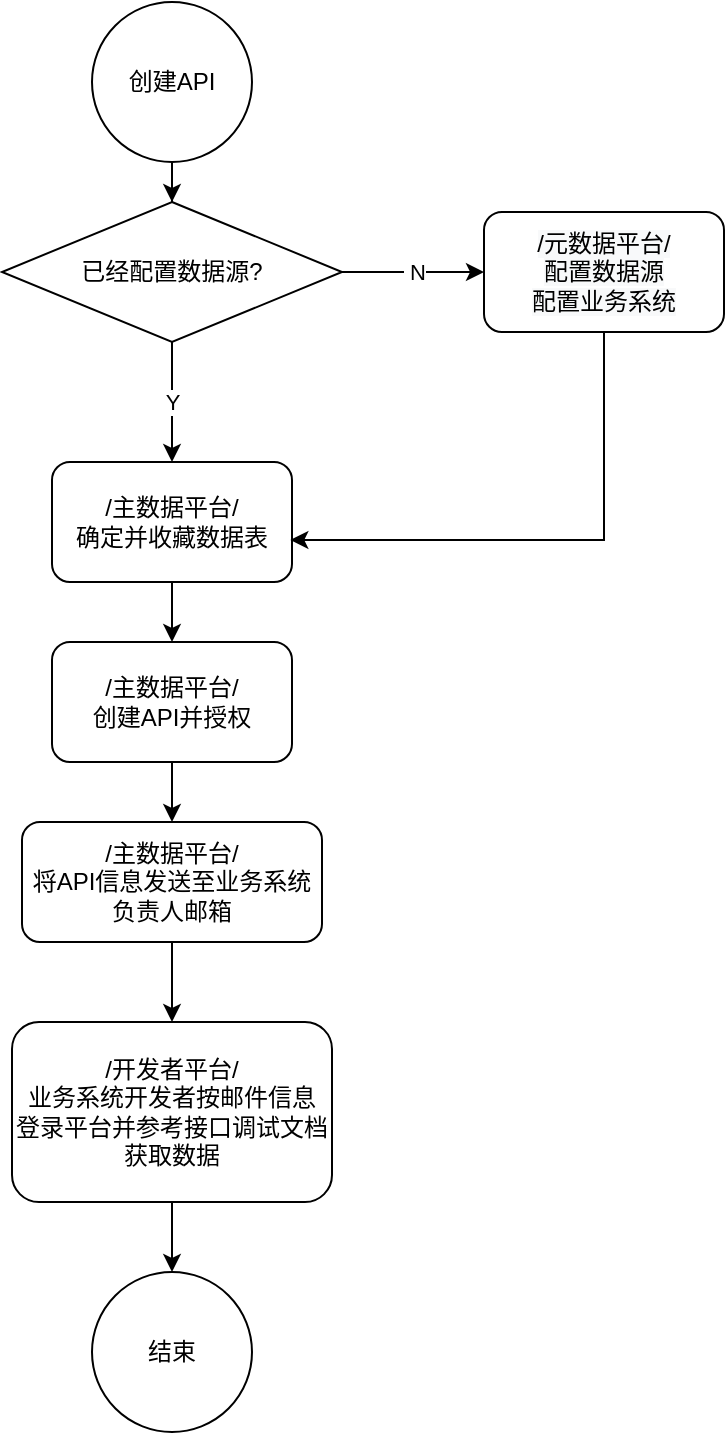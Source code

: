 <mxfile version="20.0.1" type="github">
  <diagram id="gGZqO4SjhCmC90gG7sTD" name="Page-1">
    <mxGraphModel dx="1038" dy="579" grid="1" gridSize="10" guides="1" tooltips="1" connect="1" arrows="1" fold="1" page="1" pageScale="1" pageWidth="827" pageHeight="1169" math="0" shadow="0">
      <root>
        <mxCell id="0" />
        <mxCell id="1" parent="0" />
        <mxCell id="agtTJ_08smOtFbx8_Q8--20" value="" style="edgeStyle=orthogonalEdgeStyle;rounded=0;orthogonalLoop=1;jettySize=auto;html=1;" edge="1" parent="1" source="agtTJ_08smOtFbx8_Q8--1" target="agtTJ_08smOtFbx8_Q8--19">
          <mxGeometry relative="1" as="geometry" />
        </mxCell>
        <mxCell id="agtTJ_08smOtFbx8_Q8--1" value="创建API" style="ellipse;whiteSpace=wrap;html=1;aspect=fixed;" vertex="1" parent="1">
          <mxGeometry x="374" y="10" width="80" height="80" as="geometry" />
        </mxCell>
        <mxCell id="agtTJ_08smOtFbx8_Q8--2" value="结束" style="ellipse;whiteSpace=wrap;html=1;aspect=fixed;" vertex="1" parent="1">
          <mxGeometry x="374" y="645" width="80" height="80" as="geometry" />
        </mxCell>
        <mxCell id="agtTJ_08smOtFbx8_Q8--7" value="Y" style="edgeStyle=orthogonalEdgeStyle;rounded=0;orthogonalLoop=1;jettySize=auto;html=1;exitX=0.5;exitY=1;exitDx=0;exitDy=0;" edge="1" parent="1" source="agtTJ_08smOtFbx8_Q8--19" target="agtTJ_08smOtFbx8_Q8--6">
          <mxGeometry relative="1" as="geometry">
            <mxPoint x="430" y="180" as="sourcePoint" />
          </mxGeometry>
        </mxCell>
        <mxCell id="agtTJ_08smOtFbx8_Q8--18" value="&amp;nbsp;N" style="edgeStyle=orthogonalEdgeStyle;rounded=0;orthogonalLoop=1;jettySize=auto;html=1;exitX=1;exitY=0.5;exitDx=0;exitDy=0;" edge="1" parent="1" source="agtTJ_08smOtFbx8_Q8--19" target="agtTJ_08smOtFbx8_Q8--17">
          <mxGeometry relative="1" as="geometry">
            <mxPoint x="474" y="150" as="sourcePoint" />
          </mxGeometry>
        </mxCell>
        <mxCell id="agtTJ_08smOtFbx8_Q8--9" value="" style="edgeStyle=orthogonalEdgeStyle;rounded=0;orthogonalLoop=1;jettySize=auto;html=1;exitX=0.5;exitY=1;exitDx=0;exitDy=0;" edge="1" parent="1" source="agtTJ_08smOtFbx8_Q8--6" target="agtTJ_08smOtFbx8_Q8--8">
          <mxGeometry relative="1" as="geometry">
            <mxPoint x="418" y="350" as="sourcePoint" />
          </mxGeometry>
        </mxCell>
        <mxCell id="agtTJ_08smOtFbx8_Q8--6" value="/主数据平台/&lt;br&gt;确定并收藏数据表" style="whiteSpace=wrap;html=1;rounded=1;" vertex="1" parent="1">
          <mxGeometry x="354" y="240" width="120" height="60" as="geometry" />
        </mxCell>
        <mxCell id="agtTJ_08smOtFbx8_Q8--11" value="" style="edgeStyle=orthogonalEdgeStyle;rounded=0;orthogonalLoop=1;jettySize=auto;html=1;" edge="1" parent="1" source="agtTJ_08smOtFbx8_Q8--8" target="agtTJ_08smOtFbx8_Q8--10">
          <mxGeometry relative="1" as="geometry" />
        </mxCell>
        <mxCell id="agtTJ_08smOtFbx8_Q8--8" value="/主数据平台/&lt;br&gt;创建API并授权" style="whiteSpace=wrap;html=1;rounded=1;" vertex="1" parent="1">
          <mxGeometry x="354" y="330" width="120" height="60" as="geometry" />
        </mxCell>
        <mxCell id="agtTJ_08smOtFbx8_Q8--15" value="" style="edgeStyle=orthogonalEdgeStyle;rounded=0;orthogonalLoop=1;jettySize=auto;html=1;" edge="1" parent="1" source="agtTJ_08smOtFbx8_Q8--10" target="agtTJ_08smOtFbx8_Q8--14">
          <mxGeometry relative="1" as="geometry" />
        </mxCell>
        <mxCell id="agtTJ_08smOtFbx8_Q8--10" value="/主数据平台/&lt;br&gt;将API信息发送至业务系统负责人邮箱" style="whiteSpace=wrap;html=1;rounded=1;" vertex="1" parent="1">
          <mxGeometry x="339" y="420" width="150" height="60" as="geometry" />
        </mxCell>
        <mxCell id="agtTJ_08smOtFbx8_Q8--16" value="" style="edgeStyle=orthogonalEdgeStyle;rounded=0;orthogonalLoop=1;jettySize=auto;html=1;" edge="1" parent="1" source="agtTJ_08smOtFbx8_Q8--14" target="agtTJ_08smOtFbx8_Q8--2">
          <mxGeometry relative="1" as="geometry" />
        </mxCell>
        <mxCell id="agtTJ_08smOtFbx8_Q8--14" value="/开发者平台/&lt;br&gt;业务系统开发者按邮件信息&lt;br&gt;登录平台并参考接口调试文档获取数据" style="whiteSpace=wrap;html=1;rounded=1;" vertex="1" parent="1">
          <mxGeometry x="334" y="520" width="160" height="90" as="geometry" />
        </mxCell>
        <mxCell id="agtTJ_08smOtFbx8_Q8--23" style="edgeStyle=orthogonalEdgeStyle;rounded=0;orthogonalLoop=1;jettySize=auto;html=1;exitX=0.5;exitY=1;exitDx=0;exitDy=0;entryX=0.993;entryY=0.65;entryDx=0;entryDy=0;entryPerimeter=0;" edge="1" parent="1" source="agtTJ_08smOtFbx8_Q8--17" target="agtTJ_08smOtFbx8_Q8--6">
          <mxGeometry relative="1" as="geometry" />
        </mxCell>
        <mxCell id="agtTJ_08smOtFbx8_Q8--17" value="&lt;span style=&quot;color: rgb(0, 0, 0); font-family: Helvetica; font-size: 12px; font-style: normal; font-variant-ligatures: normal; font-variant-caps: normal; font-weight: 400; letter-spacing: normal; orphans: 2; text-align: center; text-indent: 0px; text-transform: none; widows: 2; word-spacing: 0px; -webkit-text-stroke-width: 0px; background-color: rgb(248, 249, 250); text-decoration-thickness: initial; text-decoration-style: initial; text-decoration-color: initial; float: none; display: inline !important;&quot;&gt;/元数据平台/&lt;/span&gt;&lt;br style=&quot;color: rgb(0, 0, 0); font-family: Helvetica; font-size: 12px; font-style: normal; font-variant-ligatures: normal; font-variant-caps: normal; font-weight: 400; letter-spacing: normal; orphans: 2; text-align: center; text-indent: 0px; text-transform: none; widows: 2; word-spacing: 0px; -webkit-text-stroke-width: 0px; background-color: rgb(248, 249, 250); text-decoration-thickness: initial; text-decoration-style: initial; text-decoration-color: initial;&quot;&gt;&lt;span style=&quot;color: rgb(0, 0, 0); font-family: Helvetica; font-size: 12px; font-style: normal; font-variant-ligatures: normal; font-variant-caps: normal; font-weight: 400; letter-spacing: normal; orphans: 2; text-align: center; text-indent: 0px; text-transform: none; widows: 2; word-spacing: 0px; -webkit-text-stroke-width: 0px; background-color: rgb(248, 249, 250); text-decoration-thickness: initial; text-decoration-style: initial; text-decoration-color: initial; float: none; display: inline !important;&quot;&gt;配置数据源&lt;/span&gt;&lt;br style=&quot;color: rgb(0, 0, 0); font-family: Helvetica; font-size: 12px; font-style: normal; font-variant-ligatures: normal; font-variant-caps: normal; font-weight: 400; letter-spacing: normal; orphans: 2; text-align: center; text-indent: 0px; text-transform: none; widows: 2; word-spacing: 0px; -webkit-text-stroke-width: 0px; background-color: rgb(248, 249, 250); text-decoration-thickness: initial; text-decoration-style: initial; text-decoration-color: initial;&quot;&gt;&lt;span style=&quot;color: rgb(0, 0, 0); font-family: Helvetica; font-size: 12px; font-style: normal; font-variant-ligatures: normal; font-variant-caps: normal; font-weight: 400; letter-spacing: normal; orphans: 2; text-align: center; text-indent: 0px; text-transform: none; widows: 2; word-spacing: 0px; -webkit-text-stroke-width: 0px; background-color: rgb(248, 249, 250); text-decoration-thickness: initial; text-decoration-style: initial; text-decoration-color: initial; float: none; display: inline !important;&quot;&gt;配置业务系统&lt;/span&gt;" style="whiteSpace=wrap;html=1;rounded=1;" vertex="1" parent="1">
          <mxGeometry x="570" y="115" width="120" height="60" as="geometry" />
        </mxCell>
        <mxCell id="agtTJ_08smOtFbx8_Q8--19" value="&lt;span style=&quot;&quot;&gt;已经配置数据源?&lt;/span&gt;" style="rhombus;whiteSpace=wrap;html=1;" vertex="1" parent="1">
          <mxGeometry x="329" y="110" width="170" height="70" as="geometry" />
        </mxCell>
      </root>
    </mxGraphModel>
  </diagram>
</mxfile>
